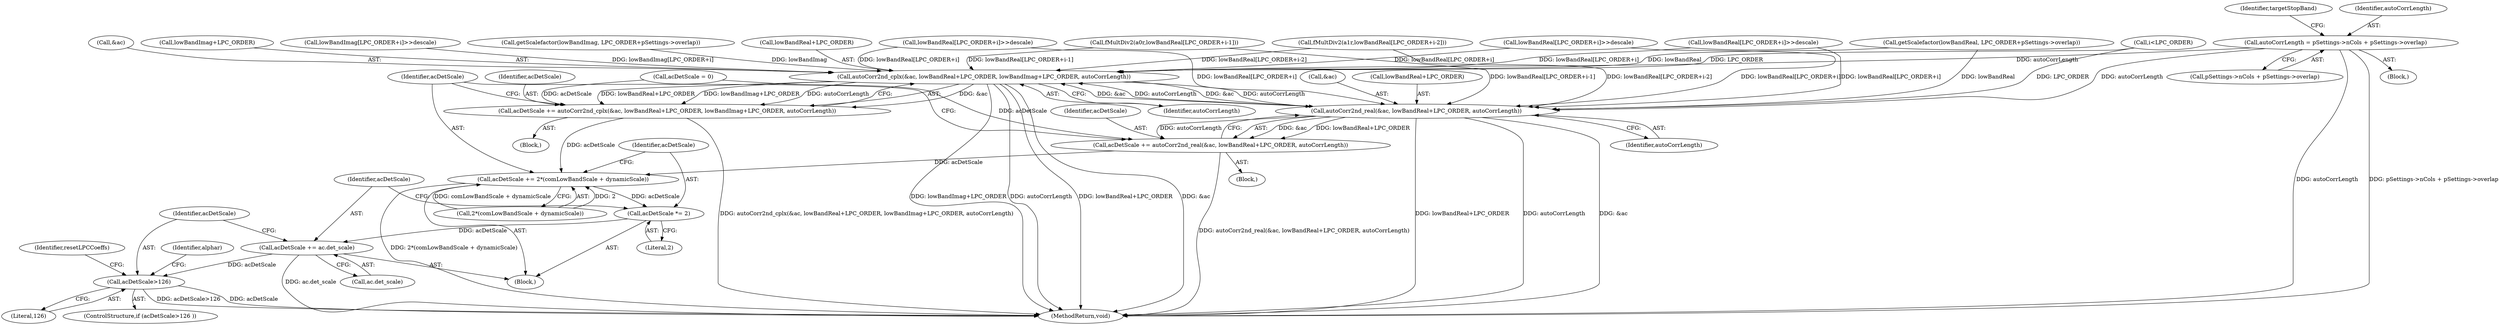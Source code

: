 digraph "0_Android_8e3be529372892e20ccf196809bc73276c822189@integer" {
"1000268" [label="(Call,autoCorrLength = pSettings->nCols + pSettings->overlap)"];
"1000737" [label="(Call,autoCorr2nd_cplx(&ac, lowBandReal+LPC_ORDER, lowBandImag+LPC_ORDER, autoCorrLength))"];
"1000735" [label="(Call,acDetScale += autoCorr2nd_cplx(&ac, lowBandReal+LPC_ORDER, lowBandImag+LPC_ORDER, autoCorrLength))"];
"1000758" [label="(Call,acDetScale += 2*(comLowBandScale + dynamicScale))"];
"1000765" [label="(Call,acDetScale *= 2)"];
"1000768" [label="(Call,acDetScale += ac.det_scale)"];
"1000774" [label="(Call,acDetScale>126)"];
"1000751" [label="(Call,autoCorr2nd_real(&ac, lowBandReal+LPC_ORDER, autoCorrLength))"];
"1000749" [label="(Call,acDetScale += autoCorr2nd_real(&ac, lowBandReal+LPC_ORDER, autoCorrLength))"];
"1000759" [label="(Identifier,acDetScale)"];
"1000467" [label="(Call,i<LPC_ORDER)"];
"1000270" [label="(Call,pSettings->nCols + pSettings->overlap)"];
"1000765" [label="(Call,acDetScale *= 2)"];
"1001747" [label="(Call,lowBandReal[LPC_ORDER+i]>>descale)"];
"1000776" [label="(Literal,126)"];
"1000638" [label="(Call,getScalefactor(lowBandImag, LPC_ORDER+pSettings->overlap))"];
"1000760" [label="(Call,2*(comLowBandScale + dynamicScale))"];
"1000740" [label="(Call,lowBandReal+LPC_ORDER)"];
"1000783" [label="(Identifier,alphar)"];
"1001760" [label="(Call,lowBandImag[LPC_ORDER+i]>>descale)"];
"1000768" [label="(Call,acDetScale += ac.det_scale)"];
"1000278" [label="(Identifier,targetStopBand)"];
"1000736" [label="(Identifier,acDetScale)"];
"1001795" [label="(Call,lowBandReal[LPC_ORDER+i]>>descale)"];
"1000749" [label="(Call,acDetScale += autoCorr2nd_real(&ac, lowBandReal+LPC_ORDER, autoCorrLength))"];
"1001904" [label="(Call,lowBandReal[LPC_ORDER+i]>>descale)"];
"1000767" [label="(Literal,2)"];
"1000603" [label="(Call,getScalefactor(lowBandReal, LPC_ORDER+pSettings->overlap))"];
"1000734" [label="(Block,)"];
"1000758" [label="(Call,acDetScale += 2*(comLowBandScale + dynamicScale))"];
"1000269" [label="(Identifier,autoCorrLength)"];
"1000766" [label="(Identifier,acDetScale)"];
"1000779" [label="(Identifier,resetLPCCoeffs)"];
"1000268" [label="(Call,autoCorrLength = pSettings->nCols + pSettings->overlap)"];
"1002020" [label="(MethodReturn,void)"];
"1001887" [label="(Call,fMultDiv2(a1r,lowBandReal[LPC_ORDER+i-2]))"];
"1000757" [label="(Identifier,autoCorrLength)"];
"1000460" [label="(Call,acDetScale = 0)"];
"1000750" [label="(Identifier,acDetScale)"];
"1000738" [label="(Call,&ac)"];
"1000769" [label="(Identifier,acDetScale)"];
"1000752" [label="(Call,&ac)"];
"1000737" [label="(Call,autoCorr2nd_cplx(&ac, lowBandReal+LPC_ORDER, lowBandImag+LPC_ORDER, autoCorrLength))"];
"1000743" [label="(Call,lowBandImag+LPC_ORDER)"];
"1000754" [label="(Call,lowBandReal+LPC_ORDER)"];
"1000735" [label="(Call,acDetScale += autoCorr2nd_cplx(&ac, lowBandReal+LPC_ORDER, lowBandImag+LPC_ORDER, autoCorrLength))"];
"1000746" [label="(Identifier,autoCorrLength)"];
"1000775" [label="(Identifier,acDetScale)"];
"1000774" [label="(Call,acDetScale>126)"];
"1000178" [label="(Block,)"];
"1000751" [label="(Call,autoCorr2nd_real(&ac, lowBandReal+LPC_ORDER, autoCorrLength))"];
"1000748" [label="(Block,)"];
"1000428" [label="(Block,)"];
"1000770" [label="(Call,ac.det_scale)"];
"1001878" [label="(Call,fMultDiv2(a0r,lowBandReal[LPC_ORDER+i-1]))"];
"1000773" [label="(ControlStructure,if (acDetScale>126 ))"];
"1000268" -> "1000178"  [label="AST: "];
"1000268" -> "1000270"  [label="CFG: "];
"1000269" -> "1000268"  [label="AST: "];
"1000270" -> "1000268"  [label="AST: "];
"1000278" -> "1000268"  [label="CFG: "];
"1000268" -> "1002020"  [label="DDG: autoCorrLength"];
"1000268" -> "1002020"  [label="DDG: pSettings->nCols + pSettings->overlap"];
"1000268" -> "1000737"  [label="DDG: autoCorrLength"];
"1000268" -> "1000751"  [label="DDG: autoCorrLength"];
"1000737" -> "1000735"  [label="AST: "];
"1000737" -> "1000746"  [label="CFG: "];
"1000738" -> "1000737"  [label="AST: "];
"1000740" -> "1000737"  [label="AST: "];
"1000743" -> "1000737"  [label="AST: "];
"1000746" -> "1000737"  [label="AST: "];
"1000735" -> "1000737"  [label="CFG: "];
"1000737" -> "1002020"  [label="DDG: autoCorrLength"];
"1000737" -> "1002020"  [label="DDG: lowBandReal+LPC_ORDER"];
"1000737" -> "1002020"  [label="DDG: &ac"];
"1000737" -> "1002020"  [label="DDG: lowBandImag+LPC_ORDER"];
"1000737" -> "1000735"  [label="DDG: &ac"];
"1000737" -> "1000735"  [label="DDG: lowBandReal+LPC_ORDER"];
"1000737" -> "1000735"  [label="DDG: lowBandImag+LPC_ORDER"];
"1000737" -> "1000735"  [label="DDG: autoCorrLength"];
"1000751" -> "1000737"  [label="DDG: &ac"];
"1000751" -> "1000737"  [label="DDG: autoCorrLength"];
"1001795" -> "1000737"  [label="DDG: lowBandReal[LPC_ORDER+i]"];
"1001904" -> "1000737"  [label="DDG: lowBandReal[LPC_ORDER+i]"];
"1001747" -> "1000737"  [label="DDG: lowBandReal[LPC_ORDER+i]"];
"1001887" -> "1000737"  [label="DDG: lowBandReal[LPC_ORDER+i-2]"];
"1000603" -> "1000737"  [label="DDG: lowBandReal"];
"1001878" -> "1000737"  [label="DDG: lowBandReal[LPC_ORDER+i-1]"];
"1000467" -> "1000737"  [label="DDG: LPC_ORDER"];
"1000638" -> "1000737"  [label="DDG: lowBandImag"];
"1001760" -> "1000737"  [label="DDG: lowBandImag[LPC_ORDER+i]"];
"1000737" -> "1000751"  [label="DDG: &ac"];
"1000737" -> "1000751"  [label="DDG: autoCorrLength"];
"1000735" -> "1000734"  [label="AST: "];
"1000736" -> "1000735"  [label="AST: "];
"1000759" -> "1000735"  [label="CFG: "];
"1000735" -> "1002020"  [label="DDG: autoCorr2nd_cplx(&ac, lowBandReal+LPC_ORDER, lowBandImag+LPC_ORDER, autoCorrLength)"];
"1000460" -> "1000735"  [label="DDG: acDetScale"];
"1000735" -> "1000758"  [label="DDG: acDetScale"];
"1000758" -> "1000428"  [label="AST: "];
"1000758" -> "1000760"  [label="CFG: "];
"1000759" -> "1000758"  [label="AST: "];
"1000760" -> "1000758"  [label="AST: "];
"1000766" -> "1000758"  [label="CFG: "];
"1000758" -> "1002020"  [label="DDG: 2*(comLowBandScale + dynamicScale)"];
"1000760" -> "1000758"  [label="DDG: 2"];
"1000760" -> "1000758"  [label="DDG: comLowBandScale + dynamicScale"];
"1000749" -> "1000758"  [label="DDG: acDetScale"];
"1000758" -> "1000765"  [label="DDG: acDetScale"];
"1000765" -> "1000428"  [label="AST: "];
"1000765" -> "1000767"  [label="CFG: "];
"1000766" -> "1000765"  [label="AST: "];
"1000767" -> "1000765"  [label="AST: "];
"1000769" -> "1000765"  [label="CFG: "];
"1000765" -> "1000768"  [label="DDG: acDetScale"];
"1000768" -> "1000428"  [label="AST: "];
"1000768" -> "1000770"  [label="CFG: "];
"1000769" -> "1000768"  [label="AST: "];
"1000770" -> "1000768"  [label="AST: "];
"1000775" -> "1000768"  [label="CFG: "];
"1000768" -> "1002020"  [label="DDG: ac.det_scale"];
"1000768" -> "1000774"  [label="DDG: acDetScale"];
"1000774" -> "1000773"  [label="AST: "];
"1000774" -> "1000776"  [label="CFG: "];
"1000775" -> "1000774"  [label="AST: "];
"1000776" -> "1000774"  [label="AST: "];
"1000779" -> "1000774"  [label="CFG: "];
"1000783" -> "1000774"  [label="CFG: "];
"1000774" -> "1002020"  [label="DDG: acDetScale>126"];
"1000774" -> "1002020"  [label="DDG: acDetScale"];
"1000751" -> "1000749"  [label="AST: "];
"1000751" -> "1000757"  [label="CFG: "];
"1000752" -> "1000751"  [label="AST: "];
"1000754" -> "1000751"  [label="AST: "];
"1000757" -> "1000751"  [label="AST: "];
"1000749" -> "1000751"  [label="CFG: "];
"1000751" -> "1002020"  [label="DDG: lowBandReal+LPC_ORDER"];
"1000751" -> "1002020"  [label="DDG: autoCorrLength"];
"1000751" -> "1002020"  [label="DDG: &ac"];
"1000751" -> "1000749"  [label="DDG: &ac"];
"1000751" -> "1000749"  [label="DDG: lowBandReal+LPC_ORDER"];
"1000751" -> "1000749"  [label="DDG: autoCorrLength"];
"1001795" -> "1000751"  [label="DDG: lowBandReal[LPC_ORDER+i]"];
"1001904" -> "1000751"  [label="DDG: lowBandReal[LPC_ORDER+i]"];
"1001747" -> "1000751"  [label="DDG: lowBandReal[LPC_ORDER+i]"];
"1001887" -> "1000751"  [label="DDG: lowBandReal[LPC_ORDER+i-2]"];
"1000603" -> "1000751"  [label="DDG: lowBandReal"];
"1001878" -> "1000751"  [label="DDG: lowBandReal[LPC_ORDER+i-1]"];
"1000467" -> "1000751"  [label="DDG: LPC_ORDER"];
"1000749" -> "1000748"  [label="AST: "];
"1000750" -> "1000749"  [label="AST: "];
"1000759" -> "1000749"  [label="CFG: "];
"1000749" -> "1002020"  [label="DDG: autoCorr2nd_real(&ac, lowBandReal+LPC_ORDER, autoCorrLength)"];
"1000460" -> "1000749"  [label="DDG: acDetScale"];
}
